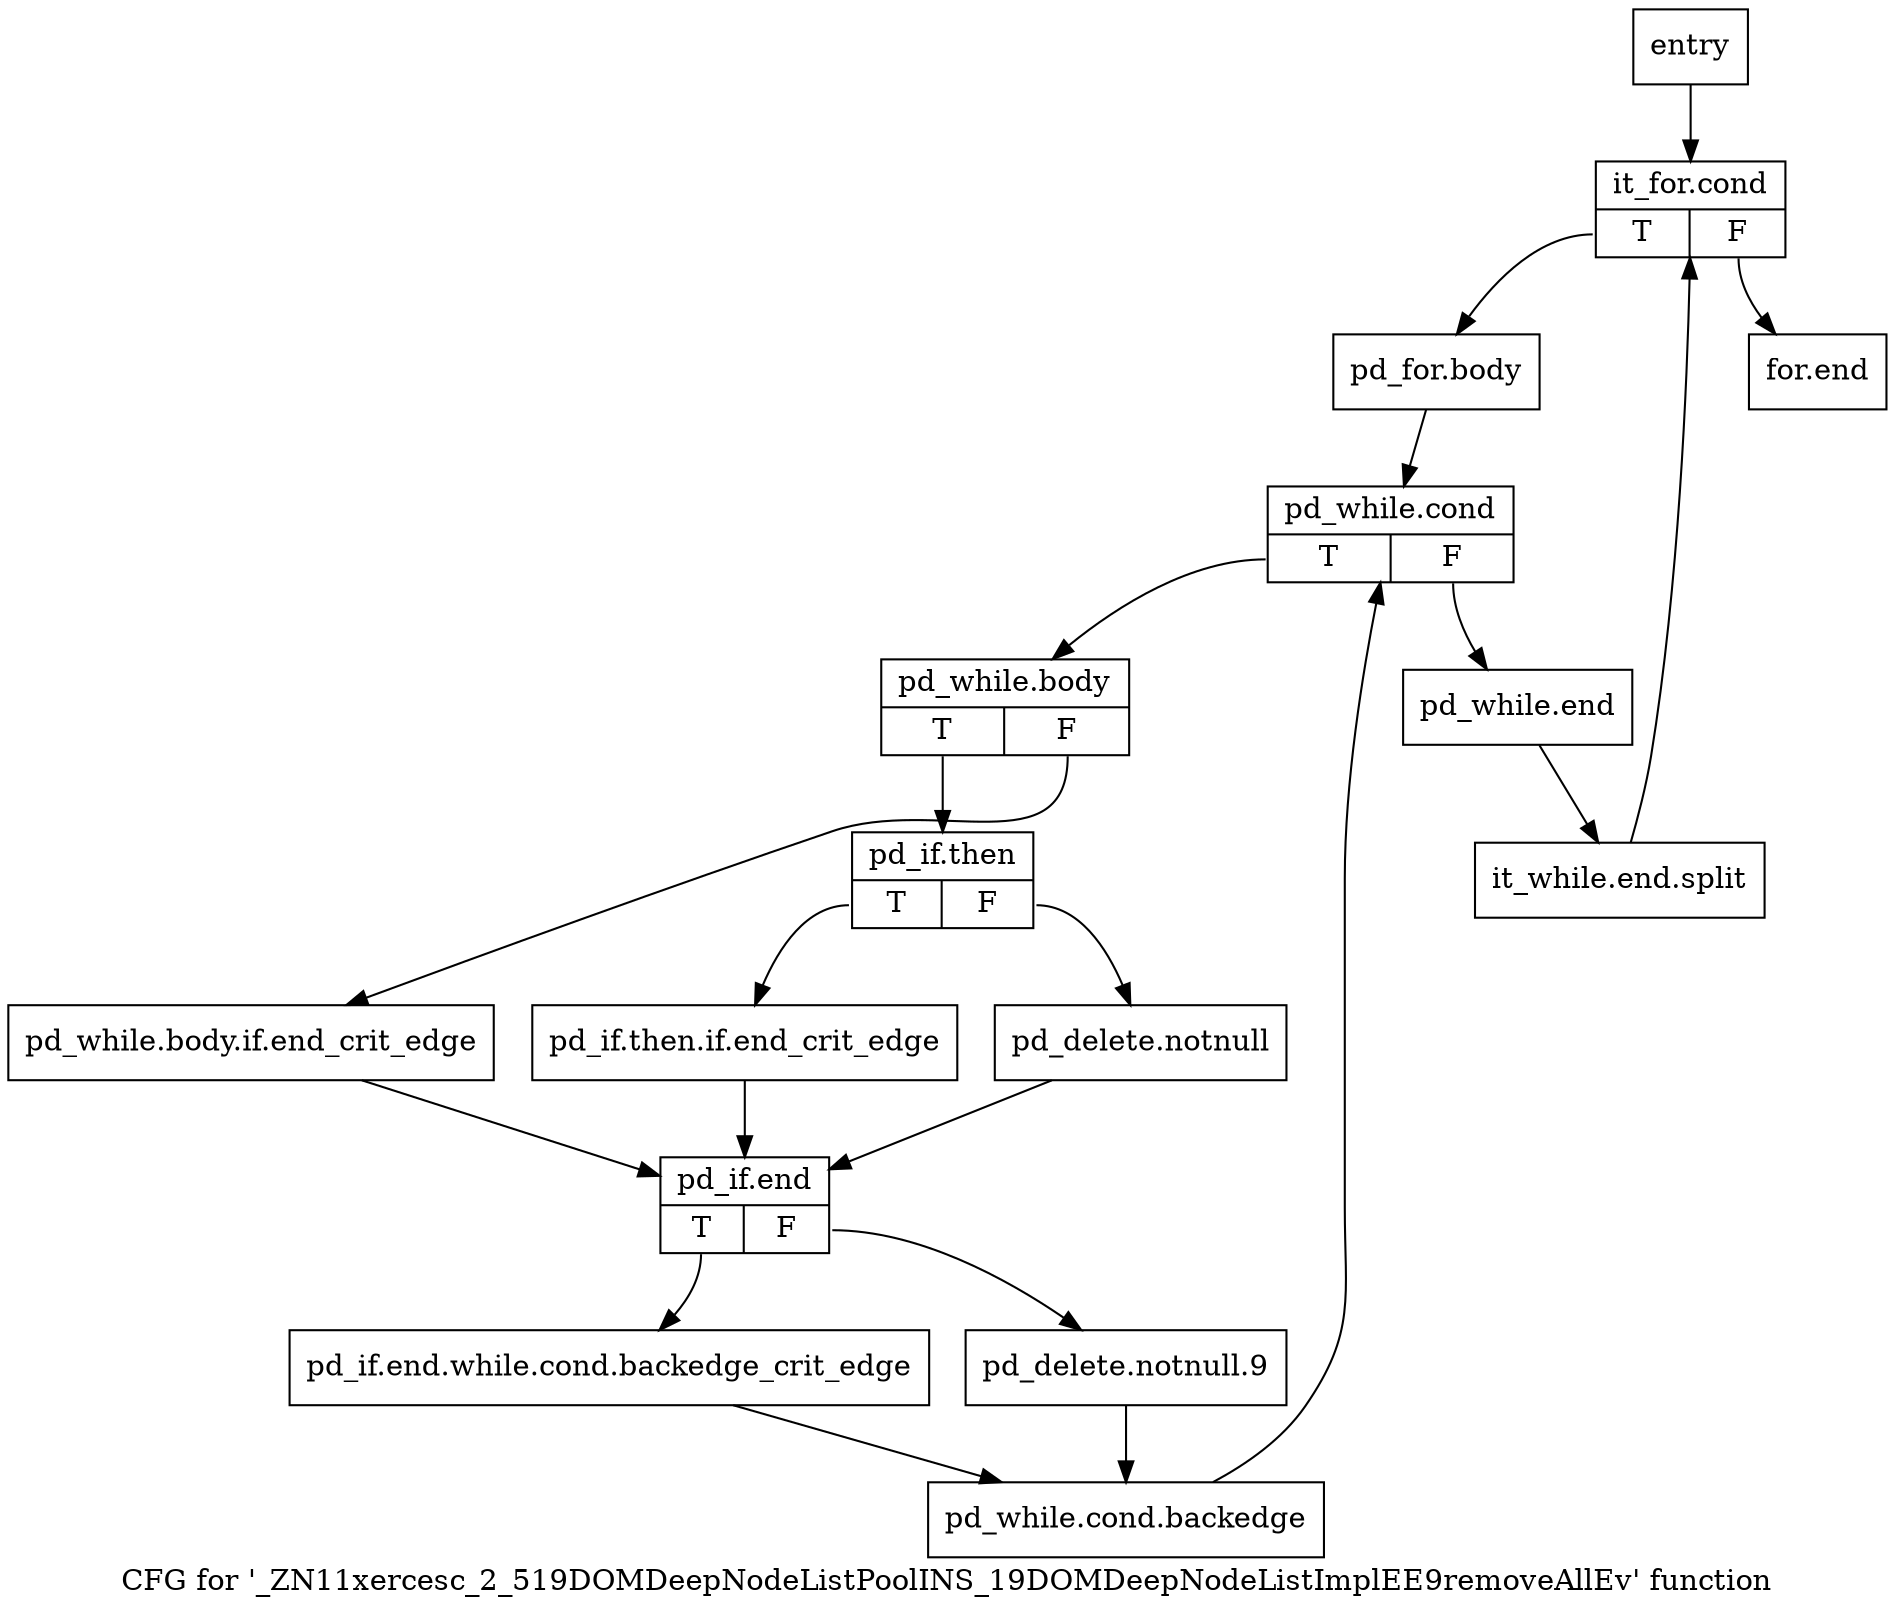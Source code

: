 digraph "CFG for '_ZN11xercesc_2_519DOMDeepNodeListPoolINS_19DOMDeepNodeListImplEE9removeAllEv' function" {
	label="CFG for '_ZN11xercesc_2_519DOMDeepNodeListPoolINS_19DOMDeepNodeListImplEE9removeAllEv' function";

	Node0x2a599a0 [shape=record,label="{entry}"];
	Node0x2a599a0 -> Node0x2a5c810;
	Node0x2a5c810 [shape=record,label="{it_for.cond|{<s0>T|<s1>F}}"];
	Node0x2a5c810:s0 -> Node0x2a5c860;
	Node0x2a5c810:s1 -> Node0x2a5cc20;
	Node0x2a5c860 [shape=record,label="{pd_for.body}"];
	Node0x2a5c860 -> Node0x2a5c8b0;
	Node0x2a5c8b0 [shape=record,label="{pd_while.cond|{<s0>T|<s1>F}}"];
	Node0x2a5c8b0:s0 -> Node0x2a5c900;
	Node0x2a5c8b0:s1 -> Node0x2a5cbd0;
	Node0x2a5c900 [shape=record,label="{pd_while.body|{<s0>T|<s1>F}}"];
	Node0x2a5c900:s0 -> Node0x2a5c9a0;
	Node0x2a5c900:s1 -> Node0x2a5c950;
	Node0x2a5c950 [shape=record,label="{pd_while.body.if.end_crit_edge}"];
	Node0x2a5c950 -> Node0x2a5ca90;
	Node0x2a5c9a0 [shape=record,label="{pd_if.then|{<s0>T|<s1>F}}"];
	Node0x2a5c9a0:s0 -> Node0x2a5c9f0;
	Node0x2a5c9a0:s1 -> Node0x2a5ca40;
	Node0x2a5c9f0 [shape=record,label="{pd_if.then.if.end_crit_edge}"];
	Node0x2a5c9f0 -> Node0x2a5ca90;
	Node0x2a5ca40 [shape=record,label="{pd_delete.notnull}"];
	Node0x2a5ca40 -> Node0x2a5ca90;
	Node0x2a5ca90 [shape=record,label="{pd_if.end|{<s0>T|<s1>F}}"];
	Node0x2a5ca90:s0 -> Node0x2a5cae0;
	Node0x2a5ca90:s1 -> Node0x2a5cb30;
	Node0x2a5cae0 [shape=record,label="{pd_if.end.while.cond.backedge_crit_edge}"];
	Node0x2a5cae0 -> Node0x2a5cb80;
	Node0x2a5cb30 [shape=record,label="{pd_delete.notnull.9}"];
	Node0x2a5cb30 -> Node0x2a5cb80;
	Node0x2a5cb80 [shape=record,label="{pd_while.cond.backedge}"];
	Node0x2a5cb80 -> Node0x2a5c8b0;
	Node0x2a5cbd0 [shape=record,label="{pd_while.end}"];
	Node0x2a5cbd0 -> Node0xa59bbd0;
	Node0xa59bbd0 [shape=record,label="{it_while.end.split}"];
	Node0xa59bbd0 -> Node0x2a5c810;
	Node0x2a5cc20 [shape=record,label="{for.end}"];
}
